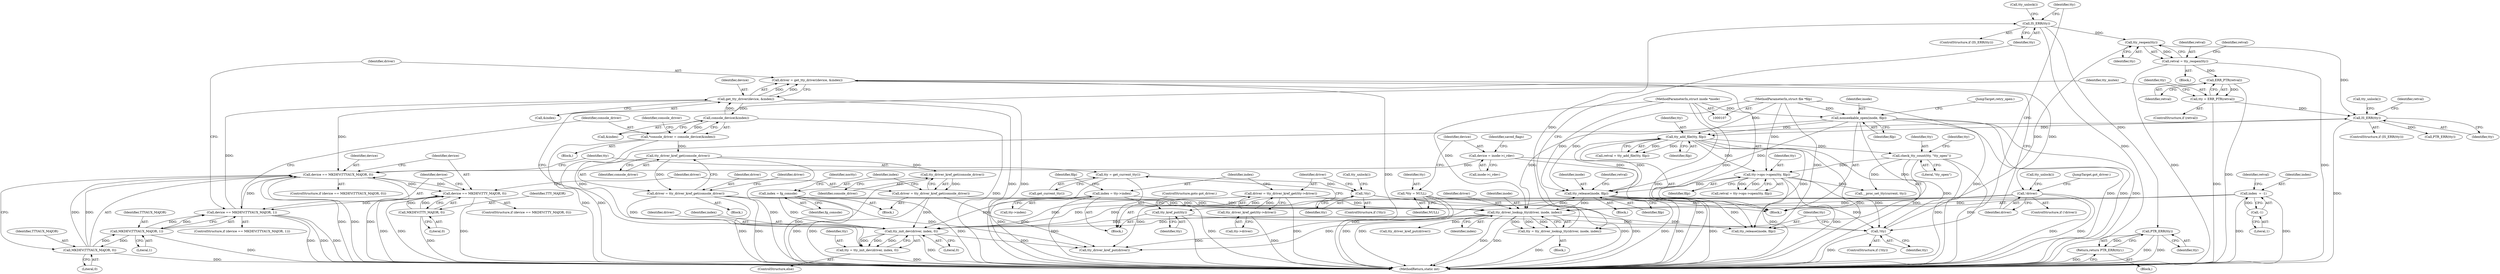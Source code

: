digraph "0_linux_c290f8358acaeffd8e0c551ddcc24d1206143376@pointer" {
"1000290" [label="(Call,PTR_ERR(tty))"];
"1000280" [label="(Call,IS_ERR(tty))"];
"1000273" [label="(Call,tty = tty_driver_lookup_tty(driver, inode, index))"];
"1000275" [label="(Call,tty_driver_lookup_tty(driver, inode, index))"];
"1000258" [label="(Call,!driver)"];
"1000251" [label="(Call,driver = get_tty_driver(device, &index))"];
"1000253" [label="(Call,get_tty_driver(device, &index))"];
"1000213" [label="(Call,device == MKDEV(TTYAUX_MAJOR, 1))"];
"1000194" [label="(Call,device == MKDEV(TTY_MAJOR, 0))"];
"1000154" [label="(Call,device == MKDEV(TTYAUX_MAJOR, 0))"];
"1000120" [label="(Call,device = inode->i_rdev)"];
"1000156" [label="(Call,MKDEV(TTYAUX_MAJOR, 0))"];
"1000215" [label="(Call,MKDEV(TTYAUX_MAJOR, 1))"];
"1000196" [label="(Call,MKDEV(TTY_MAJOR, 0))"];
"1000222" [label="(Call,console_device(&index))"];
"1000228" [label="(Call,driver = tty_driver_kref_get(console_driver))"];
"1000230" [label="(Call,tty_driver_kref_get(console_driver))"];
"1000220" [label="(Call,*console_driver = console_device(&index))"];
"1000174" [label="(Call,driver = tty_driver_kref_get(tty->driver))"];
"1000176" [label="(Call,tty_driver_kref_get(tty->driver))"];
"1000201" [label="(Call,driver = tty_driver_kref_get(console_driver))"];
"1000203" [label="(Call,tty_driver_kref_get(console_driver))"];
"1000131" [label="(Call,nonseekable_open(inode, filp))"];
"1000108" [label="(MethodParameterIn,struct inode *inode)"];
"1000109" [label="(MethodParameterIn,struct file *filp)"];
"1000404" [label="(Call,tty_release(inode, filp))"];
"1000327" [label="(Call,tty_add_file(tty, filp))"];
"1000318" [label="(Call,IS_ERR(tty))"];
"1000297" [label="(Call,tty_reopen(tty))"];
"1000270" [label="(Call,!tty)"];
"1000369" [label="(Call,tty->ops->open(tty, filp))"];
"1000339" [label="(Call,check_tty_count(tty, \"tty_open\"))"];
"1000190" [label="(Call,tty_kref_put(tty))"];
"1000164" [label="(Call,!tty)"];
"1000160" [label="(Call,tty = get_current_tty())"];
"1000112" [label="(Call,*tty = NULL)"];
"1000306" [label="(Call,tty = tty_init_dev(driver, index, 0))"];
"1000308" [label="(Call,tty_init_dev(driver, index, 0))"];
"1000205" [label="(Call,index = fg_console)"];
"1000180" [label="(Call,index = tty->index)"];
"1000142" [label="(Call,index  = -1)"];
"1000144" [label="(Call,-1)"];
"1000301" [label="(Call,tty = ERR_PTR(retval))"];
"1000303" [label="(Call,ERR_PTR(retval))"];
"1000295" [label="(Call,retval = tty_reopen(tty))"];
"1000289" [label="(Return,return PTR_ERR(tty);)"];
"1000122" [label="(Call,inode->i_rdev)"];
"1000109" [label="(MethodParameterIn,struct file *filp)"];
"1000131" [label="(Call,nonseekable_open(inode, filp))"];
"1000174" [label="(Call,driver = tty_driver_kref_get(tty->driver))"];
"1000405" [label="(Identifier,inode)"];
"1000155" [label="(Identifier,device)"];
"1000259" [label="(Identifier,driver)"];
"1000310" [label="(Identifier,index)"];
"1000216" [label="(Identifier,TTYAUX_MAJOR)"];
"1000371" [label="(Identifier,filp)"];
"1000209" [label="(Identifier,noctty)"];
"1000311" [label="(Literal,0)"];
"1000296" [label="(Identifier,retval)"];
"1000133" [label="(Identifier,filp)"];
"1000213" [label="(Call,device == MKDEV(TTYAUX_MAJOR, 1))"];
"1000196" [label="(Call,MKDEV(TTY_MAJOR, 0))"];
"1000367" [label="(Call,retval = tty->ops->open(tty, filp))"];
"1000199" [label="(Block,)"];
"1000370" [label="(Identifier,tty)"];
"1000321" [label="(Call,tty_unlock())"];
"1000226" [label="(Identifier,console_driver)"];
"1000305" [label="(ControlStructure,else)"];
"1000279" [label="(ControlStructure,if (IS_ERR(tty)))"];
"1000406" [label="(Identifier,filp)"];
"1000317" [label="(ControlStructure,if (IS_ERR(tty)))"];
"1000197" [label="(Identifier,TTY_MAJOR)"];
"1000278" [label="(Identifier,index)"];
"1000291" [label="(Identifier,tty)"];
"1000193" [label="(ControlStructure,if (device == MKDEV(TTY_MAJOR, 0)))"];
"1000227" [label="(Block,)"];
"1000143" [label="(Identifier,index)"];
"1000158" [label="(Literal,0)"];
"1000404" [label="(Call,tty_release(inode, filp))"];
"1000220" [label="(Call,*console_driver = console_device(&index))"];
"1000255" [label="(Call,&index)"];
"1000273" [label="(Call,tty = tty_driver_lookup_tty(driver, inode, index))"];
"1000218" [label="(Block,)"];
"1000270" [label="(Call,!tty)"];
"1000323" [label="(Call,PTR_ERR(tty))"];
"1000486" [label="(MethodReturn,static int)"];
"1000206" [label="(Identifier,index)"];
"1000301" [label="(Call,tty = ERR_PTR(retval))"];
"1000190" [label="(Call,tty_kref_put(tty))"];
"1000409" [label="(Identifier,retval)"];
"1000298" [label="(Identifier,tty)"];
"1000160" [label="(Call,tty = get_current_tty())"];
"1000120" [label="(Call,device = inode->i_rdev)"];
"1000191" [label="(Identifier,tty)"];
"1000274" [label="(Identifier,tty)"];
"1000297" [label="(Call,tty_reopen(tty))"];
"1000334" [label="(Call,tty_release(inode, filp))"];
"1000198" [label="(Literal,0)"];
"1000167" [label="(Call,tty_unlock())"];
"1000203" [label="(Call,tty_driver_kref_get(console_driver))"];
"1000314" [label="(Identifier,tty_mutex)"];
"1000181" [label="(Identifier,index)"];
"1000110" [label="(Block,)"];
"1000282" [label="(Block,)"];
"1000347" [label="(Identifier,tty)"];
"1000339" [label="(Call,check_tty_count(tty, \"tty_open\"))"];
"1000177" [label="(Call,tty->driver)"];
"1000180" [label="(Call,index = tty->index)"];
"1000142" [label="(Call,index  = -1)"];
"1000253" [label="(Call,get_tty_driver(device, &index))"];
"1000153" [label="(ControlStructure,if (device == MKDEV(TTYAUX_MAJOR, 0)))"];
"1000304" [label="(Identifier,retval)"];
"1000212" [label="(ControlStructure,if (device == MKDEV(TTYAUX_MAJOR, 1)))"];
"1000127" [label="(Identifier,saved_flags)"];
"1000299" [label="(ControlStructure,if (retval))"];
"1000402" [label="(Block,)"];
"1000308" [label="(Call,tty_init_dev(driver, index, 0))"];
"1000113" [label="(Identifier,tty)"];
"1000230" [label="(Call,tty_driver_kref_get(console_driver))"];
"1000163" [label="(ControlStructure,if (!tty))"];
"1000327" [label="(Call,tty_add_file(tty, filp))"];
"1000257" [label="(ControlStructure,if (!driver))"];
"1000187" [label="(Identifier,filp)"];
"1000215" [label="(Call,MKDEV(TTYAUX_MAJOR, 1))"];
"1000147" [label="(Identifier,retval)"];
"1000114" [label="(Identifier,NULL)"];
"1000251" [label="(Call,driver = get_tty_driver(device, &index))"];
"1000229" [label="(Identifier,driver)"];
"1000318" [label="(Call,IS_ERR(tty))"];
"1000340" [label="(Identifier,tty)"];
"1000307" [label="(Identifier,tty)"];
"1000223" [label="(Call,&index)"];
"1000272" [label="(Block,)"];
"1000132" [label="(Identifier,inode)"];
"1000205" [label="(Call,index = fg_console)"];
"1000112" [label="(Call,*tty = NULL)"];
"1000214" [label="(Identifier,device)"];
"1000287" [label="(Call,tty_driver_kref_put(driver))"];
"1000329" [label="(Identifier,filp)"];
"1000276" [label="(Identifier,driver)"];
"1000161" [label="(Identifier,tty)"];
"1000182" [label="(Call,tty->index)"];
"1000303" [label="(Call,ERR_PTR(retval))"];
"1000195" [label="(Identifier,device)"];
"1000254" [label="(Identifier,device)"];
"1000325" [label="(Call,retval = tty_add_file(tty, filp))"];
"1000315" [label="(Call,tty_driver_kref_put(driver))"];
"1000271" [label="(Identifier,tty)"];
"1000293" [label="(Identifier,tty)"];
"1000281" [label="(Identifier,tty)"];
"1000165" [label="(Identifier,tty)"];
"1000233" [label="(Identifier,driver)"];
"1000156" [label="(Call,MKDEV(TTYAUX_MAJOR, 0))"];
"1000302" [label="(Identifier,tty)"];
"1000283" [label="(Call,tty_unlock())"];
"1000134" [label="(JumpTarget,retry_open:)"];
"1000280" [label="(Call,IS_ERR(tty))"];
"1000221" [label="(Identifier,console_driver)"];
"1000202" [label="(Identifier,driver)"];
"1000217" [label="(Literal,1)"];
"1000162" [label="(Call,get_current_tty())"];
"1000300" [label="(Identifier,retval)"];
"1000207" [label="(Identifier,fg_console)"];
"1000269" [label="(ControlStructure,if (!tty))"];
"1000275" [label="(Call,tty_driver_lookup_tty(driver, inode, index))"];
"1000194" [label="(Call,device == MKDEV(TTY_MAJOR, 0))"];
"1000294" [label="(Block,)"];
"1000326" [label="(Identifier,retval)"];
"1000289" [label="(Return,return PTR_ERR(tty);)"];
"1000261" [label="(Call,tty_unlock())"];
"1000231" [label="(Identifier,console_driver)"];
"1000309" [label="(Identifier,driver)"];
"1000175" [label="(Identifier,driver)"];
"1000228" [label="(Call,driver = tty_driver_kref_get(console_driver))"];
"1000204" [label="(Identifier,console_driver)"];
"1000144" [label="(Call,-1)"];
"1000290" [label="(Call,PTR_ERR(tty))"];
"1000192" [label="(ControlStructure,goto got_driver;)"];
"1000201" [label="(Call,driver = tty_driver_kref_get(console_driver))"];
"1000176" [label="(Call,tty_driver_kref_get(tty->driver))"];
"1000328" [label="(Identifier,tty)"];
"1000319" [label="(Identifier,tty)"];
"1000470" [label="(Call,__proc_set_tty(current, tty))"];
"1000222" [label="(Call,console_device(&index))"];
"1000341" [label="(Literal,\"tty_open\")"];
"1000252" [label="(Identifier,driver)"];
"1000157" [label="(Identifier,TTYAUX_MAJOR)"];
"1000121" [label="(Identifier,device)"];
"1000295" [label="(Call,retval = tty_reopen(tty))"];
"1000159" [label="(Block,)"];
"1000154" [label="(Call,device == MKDEV(TTYAUX_MAJOR, 0))"];
"1000277" [label="(Identifier,inode)"];
"1000268" [label="(JumpTarget,got_driver:)"];
"1000306" [label="(Call,tty = tty_init_dev(driver, index, 0))"];
"1000369" [label="(Call,tty->ops->open(tty, filp))"];
"1000164" [label="(Call,!tty)"];
"1000258" [label="(Call,!driver)"];
"1000145" [label="(Literal,1)"];
"1000108" [label="(MethodParameterIn,struct inode *inode)"];
"1000290" -> "1000289"  [label="AST: "];
"1000290" -> "1000291"  [label="CFG: "];
"1000291" -> "1000290"  [label="AST: "];
"1000289" -> "1000290"  [label="CFG: "];
"1000290" -> "1000486"  [label="DDG: "];
"1000290" -> "1000486"  [label="DDG: "];
"1000290" -> "1000289"  [label="DDG: "];
"1000280" -> "1000290"  [label="DDG: "];
"1000280" -> "1000279"  [label="AST: "];
"1000280" -> "1000281"  [label="CFG: "];
"1000281" -> "1000280"  [label="AST: "];
"1000283" -> "1000280"  [label="CFG: "];
"1000293" -> "1000280"  [label="CFG: "];
"1000280" -> "1000486"  [label="DDG: "];
"1000273" -> "1000280"  [label="DDG: "];
"1000280" -> "1000297"  [label="DDG: "];
"1000273" -> "1000272"  [label="AST: "];
"1000273" -> "1000275"  [label="CFG: "];
"1000274" -> "1000273"  [label="AST: "];
"1000275" -> "1000273"  [label="AST: "];
"1000281" -> "1000273"  [label="CFG: "];
"1000273" -> "1000486"  [label="DDG: "];
"1000275" -> "1000273"  [label="DDG: "];
"1000275" -> "1000273"  [label="DDG: "];
"1000275" -> "1000273"  [label="DDG: "];
"1000275" -> "1000278"  [label="CFG: "];
"1000276" -> "1000275"  [label="AST: "];
"1000277" -> "1000275"  [label="AST: "];
"1000278" -> "1000275"  [label="AST: "];
"1000275" -> "1000486"  [label="DDG: "];
"1000275" -> "1000486"  [label="DDG: "];
"1000258" -> "1000275"  [label="DDG: "];
"1000228" -> "1000275"  [label="DDG: "];
"1000174" -> "1000275"  [label="DDG: "];
"1000201" -> "1000275"  [label="DDG: "];
"1000131" -> "1000275"  [label="DDG: "];
"1000404" -> "1000275"  [label="DDG: "];
"1000108" -> "1000275"  [label="DDG: "];
"1000205" -> "1000275"  [label="DDG: "];
"1000180" -> "1000275"  [label="DDG: "];
"1000142" -> "1000275"  [label="DDG: "];
"1000275" -> "1000287"  [label="DDG: "];
"1000275" -> "1000308"  [label="DDG: "];
"1000275" -> "1000308"  [label="DDG: "];
"1000275" -> "1000315"  [label="DDG: "];
"1000275" -> "1000334"  [label="DDG: "];
"1000275" -> "1000404"  [label="DDG: "];
"1000258" -> "1000257"  [label="AST: "];
"1000258" -> "1000259"  [label="CFG: "];
"1000259" -> "1000258"  [label="AST: "];
"1000261" -> "1000258"  [label="CFG: "];
"1000268" -> "1000258"  [label="CFG: "];
"1000258" -> "1000486"  [label="DDG: "];
"1000258" -> "1000486"  [label="DDG: "];
"1000251" -> "1000258"  [label="DDG: "];
"1000258" -> "1000308"  [label="DDG: "];
"1000258" -> "1000315"  [label="DDG: "];
"1000251" -> "1000110"  [label="AST: "];
"1000251" -> "1000253"  [label="CFG: "];
"1000252" -> "1000251"  [label="AST: "];
"1000253" -> "1000251"  [label="AST: "];
"1000259" -> "1000251"  [label="CFG: "];
"1000251" -> "1000486"  [label="DDG: "];
"1000253" -> "1000251"  [label="DDG: "];
"1000253" -> "1000251"  [label="DDG: "];
"1000253" -> "1000255"  [label="CFG: "];
"1000254" -> "1000253"  [label="AST: "];
"1000255" -> "1000253"  [label="AST: "];
"1000253" -> "1000486"  [label="DDG: "];
"1000253" -> "1000486"  [label="DDG: "];
"1000253" -> "1000154"  [label="DDG: "];
"1000253" -> "1000222"  [label="DDG: "];
"1000213" -> "1000253"  [label="DDG: "];
"1000222" -> "1000253"  [label="DDG: "];
"1000213" -> "1000212"  [label="AST: "];
"1000213" -> "1000215"  [label="CFG: "];
"1000214" -> "1000213"  [label="AST: "];
"1000215" -> "1000213"  [label="AST: "];
"1000221" -> "1000213"  [label="CFG: "];
"1000252" -> "1000213"  [label="CFG: "];
"1000213" -> "1000486"  [label="DDG: "];
"1000213" -> "1000486"  [label="DDG: "];
"1000213" -> "1000486"  [label="DDG: "];
"1000213" -> "1000154"  [label="DDG: "];
"1000194" -> "1000213"  [label="DDG: "];
"1000215" -> "1000213"  [label="DDG: "];
"1000215" -> "1000213"  [label="DDG: "];
"1000194" -> "1000193"  [label="AST: "];
"1000194" -> "1000196"  [label="CFG: "];
"1000195" -> "1000194"  [label="AST: "];
"1000196" -> "1000194"  [label="AST: "];
"1000202" -> "1000194"  [label="CFG: "];
"1000214" -> "1000194"  [label="CFG: "];
"1000194" -> "1000486"  [label="DDG: "];
"1000194" -> "1000486"  [label="DDG: "];
"1000194" -> "1000486"  [label="DDG: "];
"1000194" -> "1000154"  [label="DDG: "];
"1000154" -> "1000194"  [label="DDG: "];
"1000196" -> "1000194"  [label="DDG: "];
"1000196" -> "1000194"  [label="DDG: "];
"1000154" -> "1000153"  [label="AST: "];
"1000154" -> "1000156"  [label="CFG: "];
"1000155" -> "1000154"  [label="AST: "];
"1000156" -> "1000154"  [label="AST: "];
"1000161" -> "1000154"  [label="CFG: "];
"1000195" -> "1000154"  [label="CFG: "];
"1000154" -> "1000486"  [label="DDG: "];
"1000154" -> "1000486"  [label="DDG: "];
"1000154" -> "1000486"  [label="DDG: "];
"1000120" -> "1000154"  [label="DDG: "];
"1000156" -> "1000154"  [label="DDG: "];
"1000156" -> "1000154"  [label="DDG: "];
"1000120" -> "1000110"  [label="AST: "];
"1000120" -> "1000122"  [label="CFG: "];
"1000121" -> "1000120"  [label="AST: "];
"1000122" -> "1000120"  [label="AST: "];
"1000127" -> "1000120"  [label="CFG: "];
"1000120" -> "1000486"  [label="DDG: "];
"1000156" -> "1000158"  [label="CFG: "];
"1000157" -> "1000156"  [label="AST: "];
"1000158" -> "1000156"  [label="AST: "];
"1000156" -> "1000486"  [label="DDG: "];
"1000215" -> "1000156"  [label="DDG: "];
"1000156" -> "1000215"  [label="DDG: "];
"1000215" -> "1000217"  [label="CFG: "];
"1000216" -> "1000215"  [label="AST: "];
"1000217" -> "1000215"  [label="AST: "];
"1000215" -> "1000486"  [label="DDG: "];
"1000196" -> "1000198"  [label="CFG: "];
"1000197" -> "1000196"  [label="AST: "];
"1000198" -> "1000196"  [label="AST: "];
"1000196" -> "1000486"  [label="DDG: "];
"1000222" -> "1000220"  [label="AST: "];
"1000222" -> "1000223"  [label="CFG: "];
"1000223" -> "1000222"  [label="AST: "];
"1000220" -> "1000222"  [label="CFG: "];
"1000222" -> "1000486"  [label="DDG: "];
"1000222" -> "1000220"  [label="DDG: "];
"1000228" -> "1000227"  [label="AST: "];
"1000228" -> "1000230"  [label="CFG: "];
"1000229" -> "1000228"  [label="AST: "];
"1000230" -> "1000228"  [label="AST: "];
"1000233" -> "1000228"  [label="CFG: "];
"1000228" -> "1000486"  [label="DDG: "];
"1000228" -> "1000486"  [label="DDG: "];
"1000230" -> "1000228"  [label="DDG: "];
"1000228" -> "1000308"  [label="DDG: "];
"1000228" -> "1000315"  [label="DDG: "];
"1000230" -> "1000231"  [label="CFG: "];
"1000231" -> "1000230"  [label="AST: "];
"1000230" -> "1000486"  [label="DDG: "];
"1000230" -> "1000203"  [label="DDG: "];
"1000220" -> "1000230"  [label="DDG: "];
"1000220" -> "1000218"  [label="AST: "];
"1000221" -> "1000220"  [label="AST: "];
"1000226" -> "1000220"  [label="CFG: "];
"1000220" -> "1000486"  [label="DDG: "];
"1000220" -> "1000486"  [label="DDG: "];
"1000174" -> "1000159"  [label="AST: "];
"1000174" -> "1000176"  [label="CFG: "];
"1000175" -> "1000174"  [label="AST: "];
"1000176" -> "1000174"  [label="AST: "];
"1000181" -> "1000174"  [label="CFG: "];
"1000174" -> "1000486"  [label="DDG: "];
"1000176" -> "1000174"  [label="DDG: "];
"1000174" -> "1000308"  [label="DDG: "];
"1000174" -> "1000315"  [label="DDG: "];
"1000176" -> "1000177"  [label="CFG: "];
"1000177" -> "1000176"  [label="AST: "];
"1000176" -> "1000486"  [label="DDG: "];
"1000201" -> "1000199"  [label="AST: "];
"1000201" -> "1000203"  [label="CFG: "];
"1000202" -> "1000201"  [label="AST: "];
"1000203" -> "1000201"  [label="AST: "];
"1000206" -> "1000201"  [label="CFG: "];
"1000201" -> "1000486"  [label="DDG: "];
"1000203" -> "1000201"  [label="DDG: "];
"1000201" -> "1000308"  [label="DDG: "];
"1000201" -> "1000315"  [label="DDG: "];
"1000203" -> "1000204"  [label="CFG: "];
"1000204" -> "1000203"  [label="AST: "];
"1000203" -> "1000486"  [label="DDG: "];
"1000131" -> "1000110"  [label="AST: "];
"1000131" -> "1000133"  [label="CFG: "];
"1000132" -> "1000131"  [label="AST: "];
"1000133" -> "1000131"  [label="AST: "];
"1000134" -> "1000131"  [label="CFG: "];
"1000131" -> "1000486"  [label="DDG: "];
"1000131" -> "1000486"  [label="DDG: "];
"1000131" -> "1000486"  [label="DDG: "];
"1000108" -> "1000131"  [label="DDG: "];
"1000109" -> "1000131"  [label="DDG: "];
"1000131" -> "1000327"  [label="DDG: "];
"1000131" -> "1000334"  [label="DDG: "];
"1000131" -> "1000404"  [label="DDG: "];
"1000108" -> "1000107"  [label="AST: "];
"1000108" -> "1000486"  [label="DDG: "];
"1000108" -> "1000334"  [label="DDG: "];
"1000108" -> "1000404"  [label="DDG: "];
"1000109" -> "1000107"  [label="AST: "];
"1000109" -> "1000486"  [label="DDG: "];
"1000109" -> "1000327"  [label="DDG: "];
"1000109" -> "1000334"  [label="DDG: "];
"1000109" -> "1000369"  [label="DDG: "];
"1000109" -> "1000404"  [label="DDG: "];
"1000404" -> "1000402"  [label="AST: "];
"1000404" -> "1000406"  [label="CFG: "];
"1000405" -> "1000404"  [label="AST: "];
"1000406" -> "1000404"  [label="AST: "];
"1000409" -> "1000404"  [label="CFG: "];
"1000404" -> "1000486"  [label="DDG: "];
"1000404" -> "1000486"  [label="DDG: "];
"1000404" -> "1000486"  [label="DDG: "];
"1000404" -> "1000327"  [label="DDG: "];
"1000404" -> "1000334"  [label="DDG: "];
"1000327" -> "1000404"  [label="DDG: "];
"1000369" -> "1000404"  [label="DDG: "];
"1000327" -> "1000325"  [label="AST: "];
"1000327" -> "1000329"  [label="CFG: "];
"1000328" -> "1000327"  [label="AST: "];
"1000329" -> "1000327"  [label="AST: "];
"1000325" -> "1000327"  [label="CFG: "];
"1000327" -> "1000486"  [label="DDG: "];
"1000327" -> "1000486"  [label="DDG: "];
"1000327" -> "1000325"  [label="DDG: "];
"1000327" -> "1000325"  [label="DDG: "];
"1000318" -> "1000327"  [label="DDG: "];
"1000327" -> "1000334"  [label="DDG: "];
"1000327" -> "1000339"  [label="DDG: "];
"1000327" -> "1000369"  [label="DDG: "];
"1000318" -> "1000317"  [label="AST: "];
"1000318" -> "1000319"  [label="CFG: "];
"1000319" -> "1000318"  [label="AST: "];
"1000321" -> "1000318"  [label="CFG: "];
"1000326" -> "1000318"  [label="CFG: "];
"1000318" -> "1000486"  [label="DDG: "];
"1000297" -> "1000318"  [label="DDG: "];
"1000306" -> "1000318"  [label="DDG: "];
"1000301" -> "1000318"  [label="DDG: "];
"1000318" -> "1000323"  [label="DDG: "];
"1000297" -> "1000295"  [label="AST: "];
"1000297" -> "1000298"  [label="CFG: "];
"1000298" -> "1000297"  [label="AST: "];
"1000295" -> "1000297"  [label="CFG: "];
"1000297" -> "1000295"  [label="DDG: "];
"1000270" -> "1000297"  [label="DDG: "];
"1000270" -> "1000269"  [label="AST: "];
"1000270" -> "1000271"  [label="CFG: "];
"1000271" -> "1000270"  [label="AST: "];
"1000274" -> "1000270"  [label="CFG: "];
"1000293" -> "1000270"  [label="CFG: "];
"1000270" -> "1000486"  [label="DDG: "];
"1000369" -> "1000270"  [label="DDG: "];
"1000190" -> "1000270"  [label="DDG: "];
"1000339" -> "1000270"  [label="DDG: "];
"1000112" -> "1000270"  [label="DDG: "];
"1000369" -> "1000367"  [label="AST: "];
"1000369" -> "1000371"  [label="CFG: "];
"1000370" -> "1000369"  [label="AST: "];
"1000371" -> "1000369"  [label="AST: "];
"1000367" -> "1000369"  [label="CFG: "];
"1000369" -> "1000486"  [label="DDG: "];
"1000369" -> "1000486"  [label="DDG: "];
"1000369" -> "1000367"  [label="DDG: "];
"1000369" -> "1000367"  [label="DDG: "];
"1000339" -> "1000369"  [label="DDG: "];
"1000369" -> "1000470"  [label="DDG: "];
"1000339" -> "1000110"  [label="AST: "];
"1000339" -> "1000341"  [label="CFG: "];
"1000340" -> "1000339"  [label="AST: "];
"1000341" -> "1000339"  [label="AST: "];
"1000347" -> "1000339"  [label="CFG: "];
"1000339" -> "1000486"  [label="DDG: "];
"1000339" -> "1000486"  [label="DDG: "];
"1000339" -> "1000470"  [label="DDG: "];
"1000190" -> "1000159"  [label="AST: "];
"1000190" -> "1000191"  [label="CFG: "];
"1000191" -> "1000190"  [label="AST: "];
"1000192" -> "1000190"  [label="CFG: "];
"1000190" -> "1000486"  [label="DDG: "];
"1000164" -> "1000190"  [label="DDG: "];
"1000164" -> "1000163"  [label="AST: "];
"1000164" -> "1000165"  [label="CFG: "];
"1000165" -> "1000164"  [label="AST: "];
"1000167" -> "1000164"  [label="CFG: "];
"1000175" -> "1000164"  [label="CFG: "];
"1000164" -> "1000486"  [label="DDG: "];
"1000164" -> "1000486"  [label="DDG: "];
"1000160" -> "1000164"  [label="DDG: "];
"1000160" -> "1000159"  [label="AST: "];
"1000160" -> "1000162"  [label="CFG: "];
"1000161" -> "1000160"  [label="AST: "];
"1000162" -> "1000160"  [label="AST: "];
"1000165" -> "1000160"  [label="CFG: "];
"1000160" -> "1000486"  [label="DDG: "];
"1000112" -> "1000110"  [label="AST: "];
"1000112" -> "1000114"  [label="CFG: "];
"1000113" -> "1000112"  [label="AST: "];
"1000114" -> "1000112"  [label="AST: "];
"1000121" -> "1000112"  [label="CFG: "];
"1000112" -> "1000486"  [label="DDG: "];
"1000112" -> "1000486"  [label="DDG: "];
"1000306" -> "1000305"  [label="AST: "];
"1000306" -> "1000308"  [label="CFG: "];
"1000307" -> "1000306"  [label="AST: "];
"1000308" -> "1000306"  [label="AST: "];
"1000314" -> "1000306"  [label="CFG: "];
"1000306" -> "1000486"  [label="DDG: "];
"1000308" -> "1000306"  [label="DDG: "];
"1000308" -> "1000306"  [label="DDG: "];
"1000308" -> "1000306"  [label="DDG: "];
"1000308" -> "1000311"  [label="CFG: "];
"1000309" -> "1000308"  [label="AST: "];
"1000310" -> "1000308"  [label="AST: "];
"1000311" -> "1000308"  [label="AST: "];
"1000308" -> "1000486"  [label="DDG: "];
"1000205" -> "1000308"  [label="DDG: "];
"1000180" -> "1000308"  [label="DDG: "];
"1000142" -> "1000308"  [label="DDG: "];
"1000308" -> "1000315"  [label="DDG: "];
"1000205" -> "1000199"  [label="AST: "];
"1000205" -> "1000207"  [label="CFG: "];
"1000206" -> "1000205"  [label="AST: "];
"1000207" -> "1000205"  [label="AST: "];
"1000209" -> "1000205"  [label="CFG: "];
"1000205" -> "1000486"  [label="DDG: "];
"1000205" -> "1000486"  [label="DDG: "];
"1000180" -> "1000159"  [label="AST: "];
"1000180" -> "1000182"  [label="CFG: "];
"1000181" -> "1000180"  [label="AST: "];
"1000182" -> "1000180"  [label="AST: "];
"1000187" -> "1000180"  [label="CFG: "];
"1000180" -> "1000486"  [label="DDG: "];
"1000180" -> "1000486"  [label="DDG: "];
"1000142" -> "1000110"  [label="AST: "];
"1000142" -> "1000144"  [label="CFG: "];
"1000143" -> "1000142"  [label="AST: "];
"1000144" -> "1000142"  [label="AST: "];
"1000147" -> "1000142"  [label="CFG: "];
"1000142" -> "1000486"  [label="DDG: "];
"1000142" -> "1000486"  [label="DDG: "];
"1000144" -> "1000142"  [label="DDG: "];
"1000144" -> "1000145"  [label="CFG: "];
"1000145" -> "1000144"  [label="AST: "];
"1000301" -> "1000299"  [label="AST: "];
"1000301" -> "1000303"  [label="CFG: "];
"1000302" -> "1000301"  [label="AST: "];
"1000303" -> "1000301"  [label="AST: "];
"1000314" -> "1000301"  [label="CFG: "];
"1000301" -> "1000486"  [label="DDG: "];
"1000303" -> "1000301"  [label="DDG: "];
"1000303" -> "1000304"  [label="CFG: "];
"1000304" -> "1000303"  [label="AST: "];
"1000303" -> "1000486"  [label="DDG: "];
"1000295" -> "1000303"  [label="DDG: "];
"1000295" -> "1000294"  [label="AST: "];
"1000296" -> "1000295"  [label="AST: "];
"1000300" -> "1000295"  [label="CFG: "];
"1000295" -> "1000486"  [label="DDG: "];
"1000295" -> "1000486"  [label="DDG: "];
"1000289" -> "1000282"  [label="AST: "];
"1000486" -> "1000289"  [label="CFG: "];
"1000289" -> "1000486"  [label="DDG: "];
}
